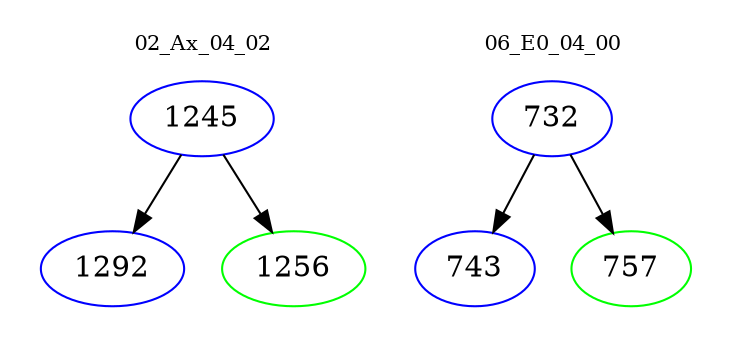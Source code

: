 digraph{
subgraph cluster_0 {
color = white
label = "02_Ax_04_02";
fontsize=10;
T0_1245 [label="1245", color="blue"]
T0_1245 -> T0_1292 [color="black"]
T0_1292 [label="1292", color="blue"]
T0_1245 -> T0_1256 [color="black"]
T0_1256 [label="1256", color="green"]
}
subgraph cluster_1 {
color = white
label = "06_E0_04_00";
fontsize=10;
T1_732 [label="732", color="blue"]
T1_732 -> T1_743 [color="black"]
T1_743 [label="743", color="blue"]
T1_732 -> T1_757 [color="black"]
T1_757 [label="757", color="green"]
}
}
